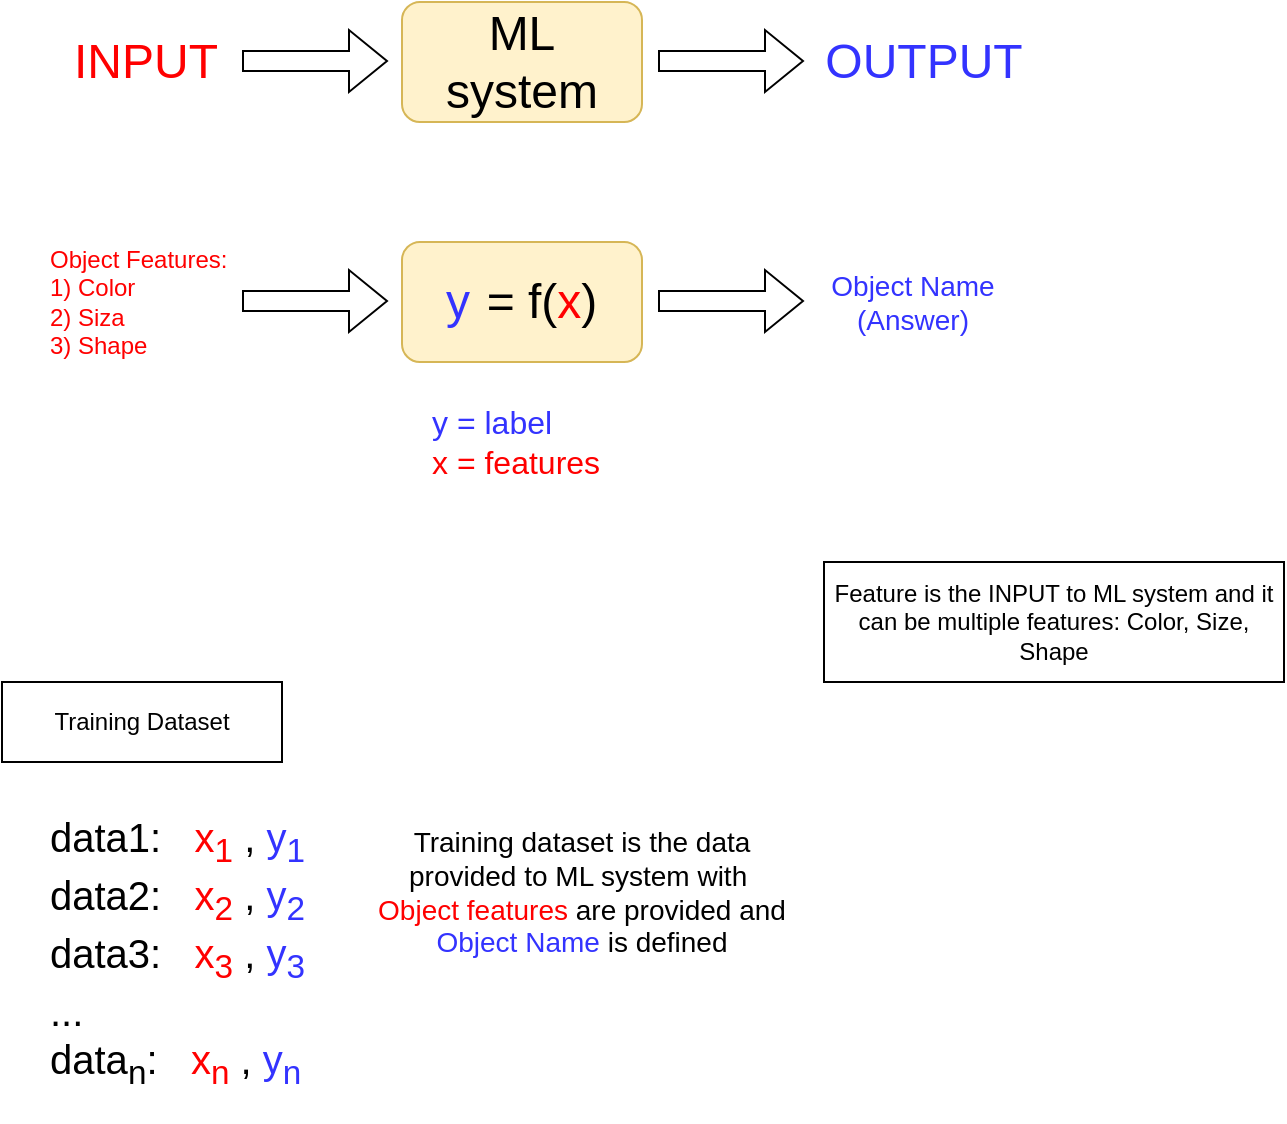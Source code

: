 <mxfile version="24.4.8" type="github">
  <diagram name="Page-1" id="zlZCmaKOIGGVb370uwEp">
    <mxGraphModel dx="832" dy="447" grid="1" gridSize="10" guides="1" tooltips="1" connect="1" arrows="1" fold="1" page="1" pageScale="1" pageWidth="827" pageHeight="1169" math="0" shadow="0">
      <root>
        <mxCell id="0" />
        <mxCell id="1" parent="0" />
        <mxCell id="Bjdl3j4RrlKzAxB7ZdO3-1" value="&lt;font style=&quot;font-size: 24px;&quot;&gt;&amp;nbsp; &amp;nbsp;= f(&lt;font color=&quot;#ff0000&quot;&gt;x&lt;/font&gt;)&lt;/font&gt;" style="rounded=1;whiteSpace=wrap;html=1;fillColor=#fff2cc;strokeColor=#d6b656;" vertex="1" parent="1">
          <mxGeometry x="350" y="210" width="120" height="60" as="geometry" />
        </mxCell>
        <mxCell id="Bjdl3j4RrlKzAxB7ZdO3-2" value="&lt;font color=&quot;#3333ff&quot;&gt;y = label&lt;/font&gt;&lt;div style=&quot;font-size: 16px;&quot;&gt;&lt;font color=&quot;#ff0000&quot;&gt;x = features&lt;/font&gt;&lt;/div&gt;" style="rounded=0;whiteSpace=wrap;html=1;align=left;strokeColor=none;fontSize=16;" vertex="1" parent="1">
          <mxGeometry x="363" y="280" width="120" height="60" as="geometry" />
        </mxCell>
        <mxCell id="Bjdl3j4RrlKzAxB7ZdO3-5" value="&lt;font color=&quot;#3333ff&quot; style=&quot;font-size: 24px;&quot;&gt;y&lt;/font&gt;" style="rounded=1;whiteSpace=wrap;html=1;fillColor=none;strokeColor=none;" vertex="1" parent="1">
          <mxGeometry x="363" y="210" width="30" height="60" as="geometry" />
        </mxCell>
        <mxCell id="Bjdl3j4RrlKzAxB7ZdO3-7" value="Feature is the INPUT to ML system and it can be multiple features: Color, Size, Shape" style="rounded=0;whiteSpace=wrap;html=1;" vertex="1" parent="1">
          <mxGeometry x="561" y="370" width="230" height="60" as="geometry" />
        </mxCell>
        <mxCell id="Bjdl3j4RrlKzAxB7ZdO3-8" value="&lt;font style=&quot;font-size: 24px;&quot;&gt;ML&lt;/font&gt;&lt;div&gt;&lt;font style=&quot;font-size: 24px;&quot;&gt;system&lt;/font&gt;&lt;/div&gt;" style="rounded=1;whiteSpace=wrap;html=1;fillColor=#fff2cc;strokeColor=#d6b656;" vertex="1" parent="1">
          <mxGeometry x="350" y="90" width="120" height="60" as="geometry" />
        </mxCell>
        <mxCell id="Bjdl3j4RrlKzAxB7ZdO3-9" value="" style="shape=flexArrow;endArrow=classic;html=1;rounded=0;" edge="1" parent="1">
          <mxGeometry width="50" height="50" relative="1" as="geometry">
            <mxPoint x="270" y="119.5" as="sourcePoint" />
            <mxPoint x="343" y="119.5" as="targetPoint" />
          </mxGeometry>
        </mxCell>
        <mxCell id="Bjdl3j4RrlKzAxB7ZdO3-10" value="" style="shape=flexArrow;endArrow=classic;html=1;rounded=0;" edge="1" parent="1">
          <mxGeometry width="50" height="50" relative="1" as="geometry">
            <mxPoint x="478" y="119.5" as="sourcePoint" />
            <mxPoint x="551" y="119.5" as="targetPoint" />
          </mxGeometry>
        </mxCell>
        <mxCell id="Bjdl3j4RrlKzAxB7ZdO3-11" value="&lt;font&gt;&lt;span style=&quot;font-size: 24px;&quot;&gt;INPUT&lt;/span&gt;&lt;/font&gt;" style="rounded=1;whiteSpace=wrap;html=1;fillColor=none;strokeColor=none;fontColor=#FF0000;" vertex="1" parent="1">
          <mxGeometry x="172" y="90" width="100" height="60" as="geometry" />
        </mxCell>
        <mxCell id="Bjdl3j4RrlKzAxB7ZdO3-12" value="&lt;font color=&quot;#3333ff&quot;&gt;&lt;span style=&quot;font-size: 24px;&quot;&gt;OUTPUT&lt;/span&gt;&lt;/font&gt;" style="rounded=1;whiteSpace=wrap;html=1;fillColor=none;strokeColor=none;" vertex="1" parent="1">
          <mxGeometry x="561" y="90" width="100" height="60" as="geometry" />
        </mxCell>
        <mxCell id="Bjdl3j4RrlKzAxB7ZdO3-13" value="" style="shape=flexArrow;endArrow=classic;html=1;rounded=0;" edge="1" parent="1">
          <mxGeometry width="50" height="50" relative="1" as="geometry">
            <mxPoint x="270" y="239.5" as="sourcePoint" />
            <mxPoint x="343" y="239.5" as="targetPoint" />
          </mxGeometry>
        </mxCell>
        <mxCell id="Bjdl3j4RrlKzAxB7ZdO3-14" value="Object Features:&lt;div&gt;1) Color&lt;/div&gt;&lt;div&gt;2) Siza&lt;/div&gt;&lt;div&gt;3) Shape&lt;/div&gt;" style="rounded=1;whiteSpace=wrap;html=1;fillColor=none;strokeColor=none;fontColor=#FF0000;align=left;" vertex="1" parent="1">
          <mxGeometry x="172" y="210" width="100" height="60" as="geometry" />
        </mxCell>
        <mxCell id="Bjdl3j4RrlKzAxB7ZdO3-15" value="" style="shape=flexArrow;endArrow=classic;html=1;rounded=0;" edge="1" parent="1">
          <mxGeometry width="50" height="50" relative="1" as="geometry">
            <mxPoint x="478" y="239.5" as="sourcePoint" />
            <mxPoint x="551" y="239.5" as="targetPoint" />
          </mxGeometry>
        </mxCell>
        <mxCell id="Bjdl3j4RrlKzAxB7ZdO3-16" value="&lt;font style=&quot;font-size: 14px;&quot; color=&quot;#3333ff&quot;&gt;Object Name&lt;/font&gt;&lt;div style=&quot;font-size: 14px;&quot;&gt;&lt;font style=&quot;font-size: 14px;&quot; color=&quot;#3333ff&quot;&gt;(Answer)&lt;/font&gt;&lt;/div&gt;" style="rounded=1;whiteSpace=wrap;html=1;fillColor=none;strokeColor=none;fontSize=14;" vertex="1" parent="1">
          <mxGeometry x="561" y="210" width="89" height="60" as="geometry" />
        </mxCell>
        <mxCell id="Bjdl3j4RrlKzAxB7ZdO3-17" value="Training Dataset" style="rounded=0;whiteSpace=wrap;html=1;" vertex="1" parent="1">
          <mxGeometry x="150" y="430" width="140" height="40" as="geometry" />
        </mxCell>
        <mxCell id="Bjdl3j4RrlKzAxB7ZdO3-18" value="&lt;font style=&quot;font-size: 20px;&quot;&gt;data1:&amp;nbsp; &amp;nbsp;&lt;font color=&quot;#ff0000&quot;&gt;x&lt;sub&gt;1&lt;/sub&gt;&lt;/font&gt; , &lt;font color=&quot;#3333ff&quot;&gt;y&lt;sub&gt;1&lt;/sub&gt;&lt;/font&gt;&lt;/font&gt;&lt;div&gt;&lt;font style=&quot;font-size: 20px;&quot;&gt;data2:&amp;nbsp; &amp;nbsp;&lt;font color=&quot;#ff0000&quot;&gt;x&lt;sub&gt;2&lt;/sub&gt;&lt;/font&gt; , &lt;font color=&quot;#3333ff&quot;&gt;y&lt;sub&gt;2&lt;/sub&gt;&lt;/font&gt; data3:&amp;nbsp; &amp;nbsp;&lt;font color=&quot;#ff0000&quot;&gt;x&lt;sub&gt;3&lt;/sub&gt;&lt;/font&gt; , &lt;font color=&quot;#3333ff&quot;&gt;y&lt;sub&gt;3&lt;/sub&gt;&lt;/font&gt;&lt;br&gt;&lt;/font&gt;&lt;/div&gt;&lt;div&gt;&lt;font style=&quot;font-size: 20px;&quot;&gt;...&lt;/font&gt;&lt;/div&gt;&lt;div&gt;&lt;font style=&quot;font-size: 20px;&quot;&gt;data&lt;sub&gt;n&lt;/sub&gt;:&amp;nbsp; &amp;nbsp;&lt;font color=&quot;#ff0000&quot;&gt;x&lt;sub&gt;n&lt;/sub&gt;&lt;/font&gt; , &lt;font color=&quot;#3333ff&quot;&gt;y&lt;sub&gt;n&lt;/sub&gt;&lt;/font&gt;&lt;/font&gt;&lt;/div&gt;" style="rounded=0;whiteSpace=wrap;html=1;align=left;strokeColor=none;" vertex="1" parent="1">
          <mxGeometry x="172" y="480" width="148" height="170" as="geometry" />
        </mxCell>
        <mxCell id="Bjdl3j4RrlKzAxB7ZdO3-19" value="Training dataset is the data provided to ML system with&amp;nbsp;&lt;div&gt;&lt;font color=&quot;#ff0000&quot;&gt;Object features&lt;/font&gt; are provided and &lt;font color=&quot;#3333ff&quot;&gt;Object Name&lt;/font&gt; is defined&lt;/div&gt;" style="rounded=1;whiteSpace=wrap;html=1;fillColor=none;strokeColor=none;fontSize=14;" vertex="1" parent="1">
          <mxGeometry x="330" y="500" width="220" height="70" as="geometry" />
        </mxCell>
      </root>
    </mxGraphModel>
  </diagram>
</mxfile>
